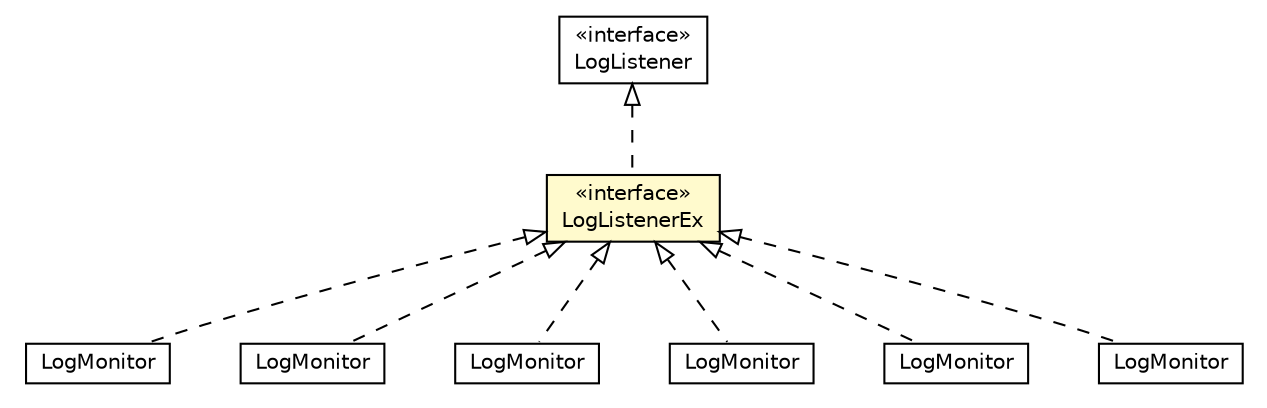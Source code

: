 #!/usr/local/bin/dot
#
# Class diagram 
# Generated by UMLGraph version R5_6-24-gf6e263 (http://www.umlgraph.org/)
#

digraph G {
	edge [fontname="Helvetica",fontsize=10,labelfontname="Helvetica",labelfontsize=10];
	node [fontname="Helvetica",fontsize=10,shape=plaintext];
	nodesep=0.25;
	ranksep=0.5;
	// org.universAAL.tools.logmonitor.LogListenerEx
	c67426 [label=<<table title="org.universAAL.tools.logmonitor.LogListenerEx" border="0" cellborder="1" cellspacing="0" cellpadding="2" port="p" bgcolor="lemonChiffon" href="./LogListenerEx.html">
		<tr><td><table border="0" cellspacing="0" cellpadding="1">
<tr><td align="center" balign="center"> &#171;interface&#187; </td></tr>
<tr><td align="center" balign="center"> LogListenerEx </td></tr>
		</table></td></tr>
		</table>>, URL="./LogListenerEx.html", fontname="Helvetica", fontcolor="black", fontsize=10.0];
	// org.universAAL.tools.logmonitor.all_log.LogMonitor
	c67428 [label=<<table title="org.universAAL.tools.logmonitor.all_log.LogMonitor" border="0" cellborder="1" cellspacing="0" cellpadding="2" port="p" href="./all_log/LogMonitor.html">
		<tr><td><table border="0" cellspacing="0" cellpadding="1">
<tr><td align="center" balign="center"> LogMonitor </td></tr>
		</table></td></tr>
		</table>>, URL="./all_log/LogMonitor.html", fontname="Helvetica", fontcolor="black", fontsize=10.0];
	// org.universAAL.tools.logmonitor.bus_member.LogMonitor
	c67433 [label=<<table title="org.universAAL.tools.logmonitor.bus_member.LogMonitor" border="0" cellborder="1" cellspacing="0" cellpadding="2" port="p" href="./bus_member/LogMonitor.html">
		<tr><td><table border="0" cellspacing="0" cellpadding="1">
<tr><td align="center" balign="center"> LogMonitor </td></tr>
		</table></td></tr>
		</table>>, URL="./bus_member/LogMonitor.html", fontname="Helvetica", fontcolor="black", fontsize=10.0];
	// org.universAAL.tools.logmonitor.msgflow.LogMonitor
	c67436 [label=<<table title="org.universAAL.tools.logmonitor.msgflow.LogMonitor" border="0" cellborder="1" cellspacing="0" cellpadding="2" port="p" href="./msgflow/LogMonitor.html">
		<tr><td><table border="0" cellspacing="0" cellpadding="1">
<tr><td align="center" balign="center"> LogMonitor </td></tr>
		</table></td></tr>
		</table>>, URL="./msgflow/LogMonitor.html", fontname="Helvetica", fontcolor="black", fontsize=10.0];
	// org.universAAL.tools.logmonitor.ontology.LogMonitor
	c67443 [label=<<table title="org.universAAL.tools.logmonitor.ontology.LogMonitor" border="0" cellborder="1" cellspacing="0" cellpadding="2" port="p" href="./ontology/LogMonitor.html">
		<tr><td><table border="0" cellspacing="0" cellpadding="1">
<tr><td align="center" balign="center"> LogMonitor </td></tr>
		</table></td></tr>
		</table>>, URL="./ontology/LogMonitor.html", fontname="Helvetica", fontcolor="black", fontsize=10.0];
	// org.universAAL.tools.logmonitor.rdfvis.LogMonitor
	c67446 [label=<<table title="org.universAAL.tools.logmonitor.rdfvis.LogMonitor" border="0" cellborder="1" cellspacing="0" cellpadding="2" port="p" href="./rdfvis/LogMonitor.html">
		<tr><td><table border="0" cellspacing="0" cellpadding="1">
<tr><td align="center" balign="center"> LogMonitor </td></tr>
		</table></td></tr>
		</table>>, URL="./rdfvis/LogMonitor.html", fontname="Helvetica", fontcolor="black", fontsize=10.0];
	// org.universAAL.tools.logmonitor.service_bus_matching.LogMonitor
	c67454 [label=<<table title="org.universAAL.tools.logmonitor.service_bus_matching.LogMonitor" border="0" cellborder="1" cellspacing="0" cellpadding="2" port="p" href="./service_bus_matching/LogMonitor.html">
		<tr><td><table border="0" cellspacing="0" cellpadding="1">
<tr><td align="center" balign="center"> LogMonitor </td></tr>
		</table></td></tr>
		</table>>, URL="./service_bus_matching/LogMonitor.html", fontname="Helvetica", fontcolor="black", fontsize=10.0];
	//org.universAAL.tools.logmonitor.LogListenerEx implements org.universAAL.middleware.container.LogListener
	c67730:p -> c67426:p [dir=back,arrowtail=empty,style=dashed];
	//org.universAAL.tools.logmonitor.all_log.LogMonitor implements org.universAAL.tools.logmonitor.LogListenerEx
	c67426:p -> c67428:p [dir=back,arrowtail=empty,style=dashed];
	//org.universAAL.tools.logmonitor.bus_member.LogMonitor implements org.universAAL.tools.logmonitor.LogListenerEx
	c67426:p -> c67433:p [dir=back,arrowtail=empty,style=dashed];
	//org.universAAL.tools.logmonitor.msgflow.LogMonitor implements org.universAAL.tools.logmonitor.LogListenerEx
	c67426:p -> c67436:p [dir=back,arrowtail=empty,style=dashed];
	//org.universAAL.tools.logmonitor.ontology.LogMonitor implements org.universAAL.tools.logmonitor.LogListenerEx
	c67426:p -> c67443:p [dir=back,arrowtail=empty,style=dashed];
	//org.universAAL.tools.logmonitor.rdfvis.LogMonitor implements org.universAAL.tools.logmonitor.LogListenerEx
	c67426:p -> c67446:p [dir=back,arrowtail=empty,style=dashed];
	//org.universAAL.tools.logmonitor.service_bus_matching.LogMonitor implements org.universAAL.tools.logmonitor.LogListenerEx
	c67426:p -> c67454:p [dir=back,arrowtail=empty,style=dashed];
	// org.universAAL.middleware.container.LogListener
	c67730 [label=<<table title="org.universAAL.middleware.container.LogListener" border="0" cellborder="1" cellspacing="0" cellpadding="2" port="p" href="http://java.sun.com/j2se/1.4.2/docs/api/org/universAAL/middleware/container/LogListener.html">
		<tr><td><table border="0" cellspacing="0" cellpadding="1">
<tr><td align="center" balign="center"> &#171;interface&#187; </td></tr>
<tr><td align="center" balign="center"> LogListener </td></tr>
		</table></td></tr>
		</table>>, URL="http://java.sun.com/j2se/1.4.2/docs/api/org/universAAL/middleware/container/LogListener.html", fontname="Helvetica", fontcolor="black", fontsize=10.0];
}

